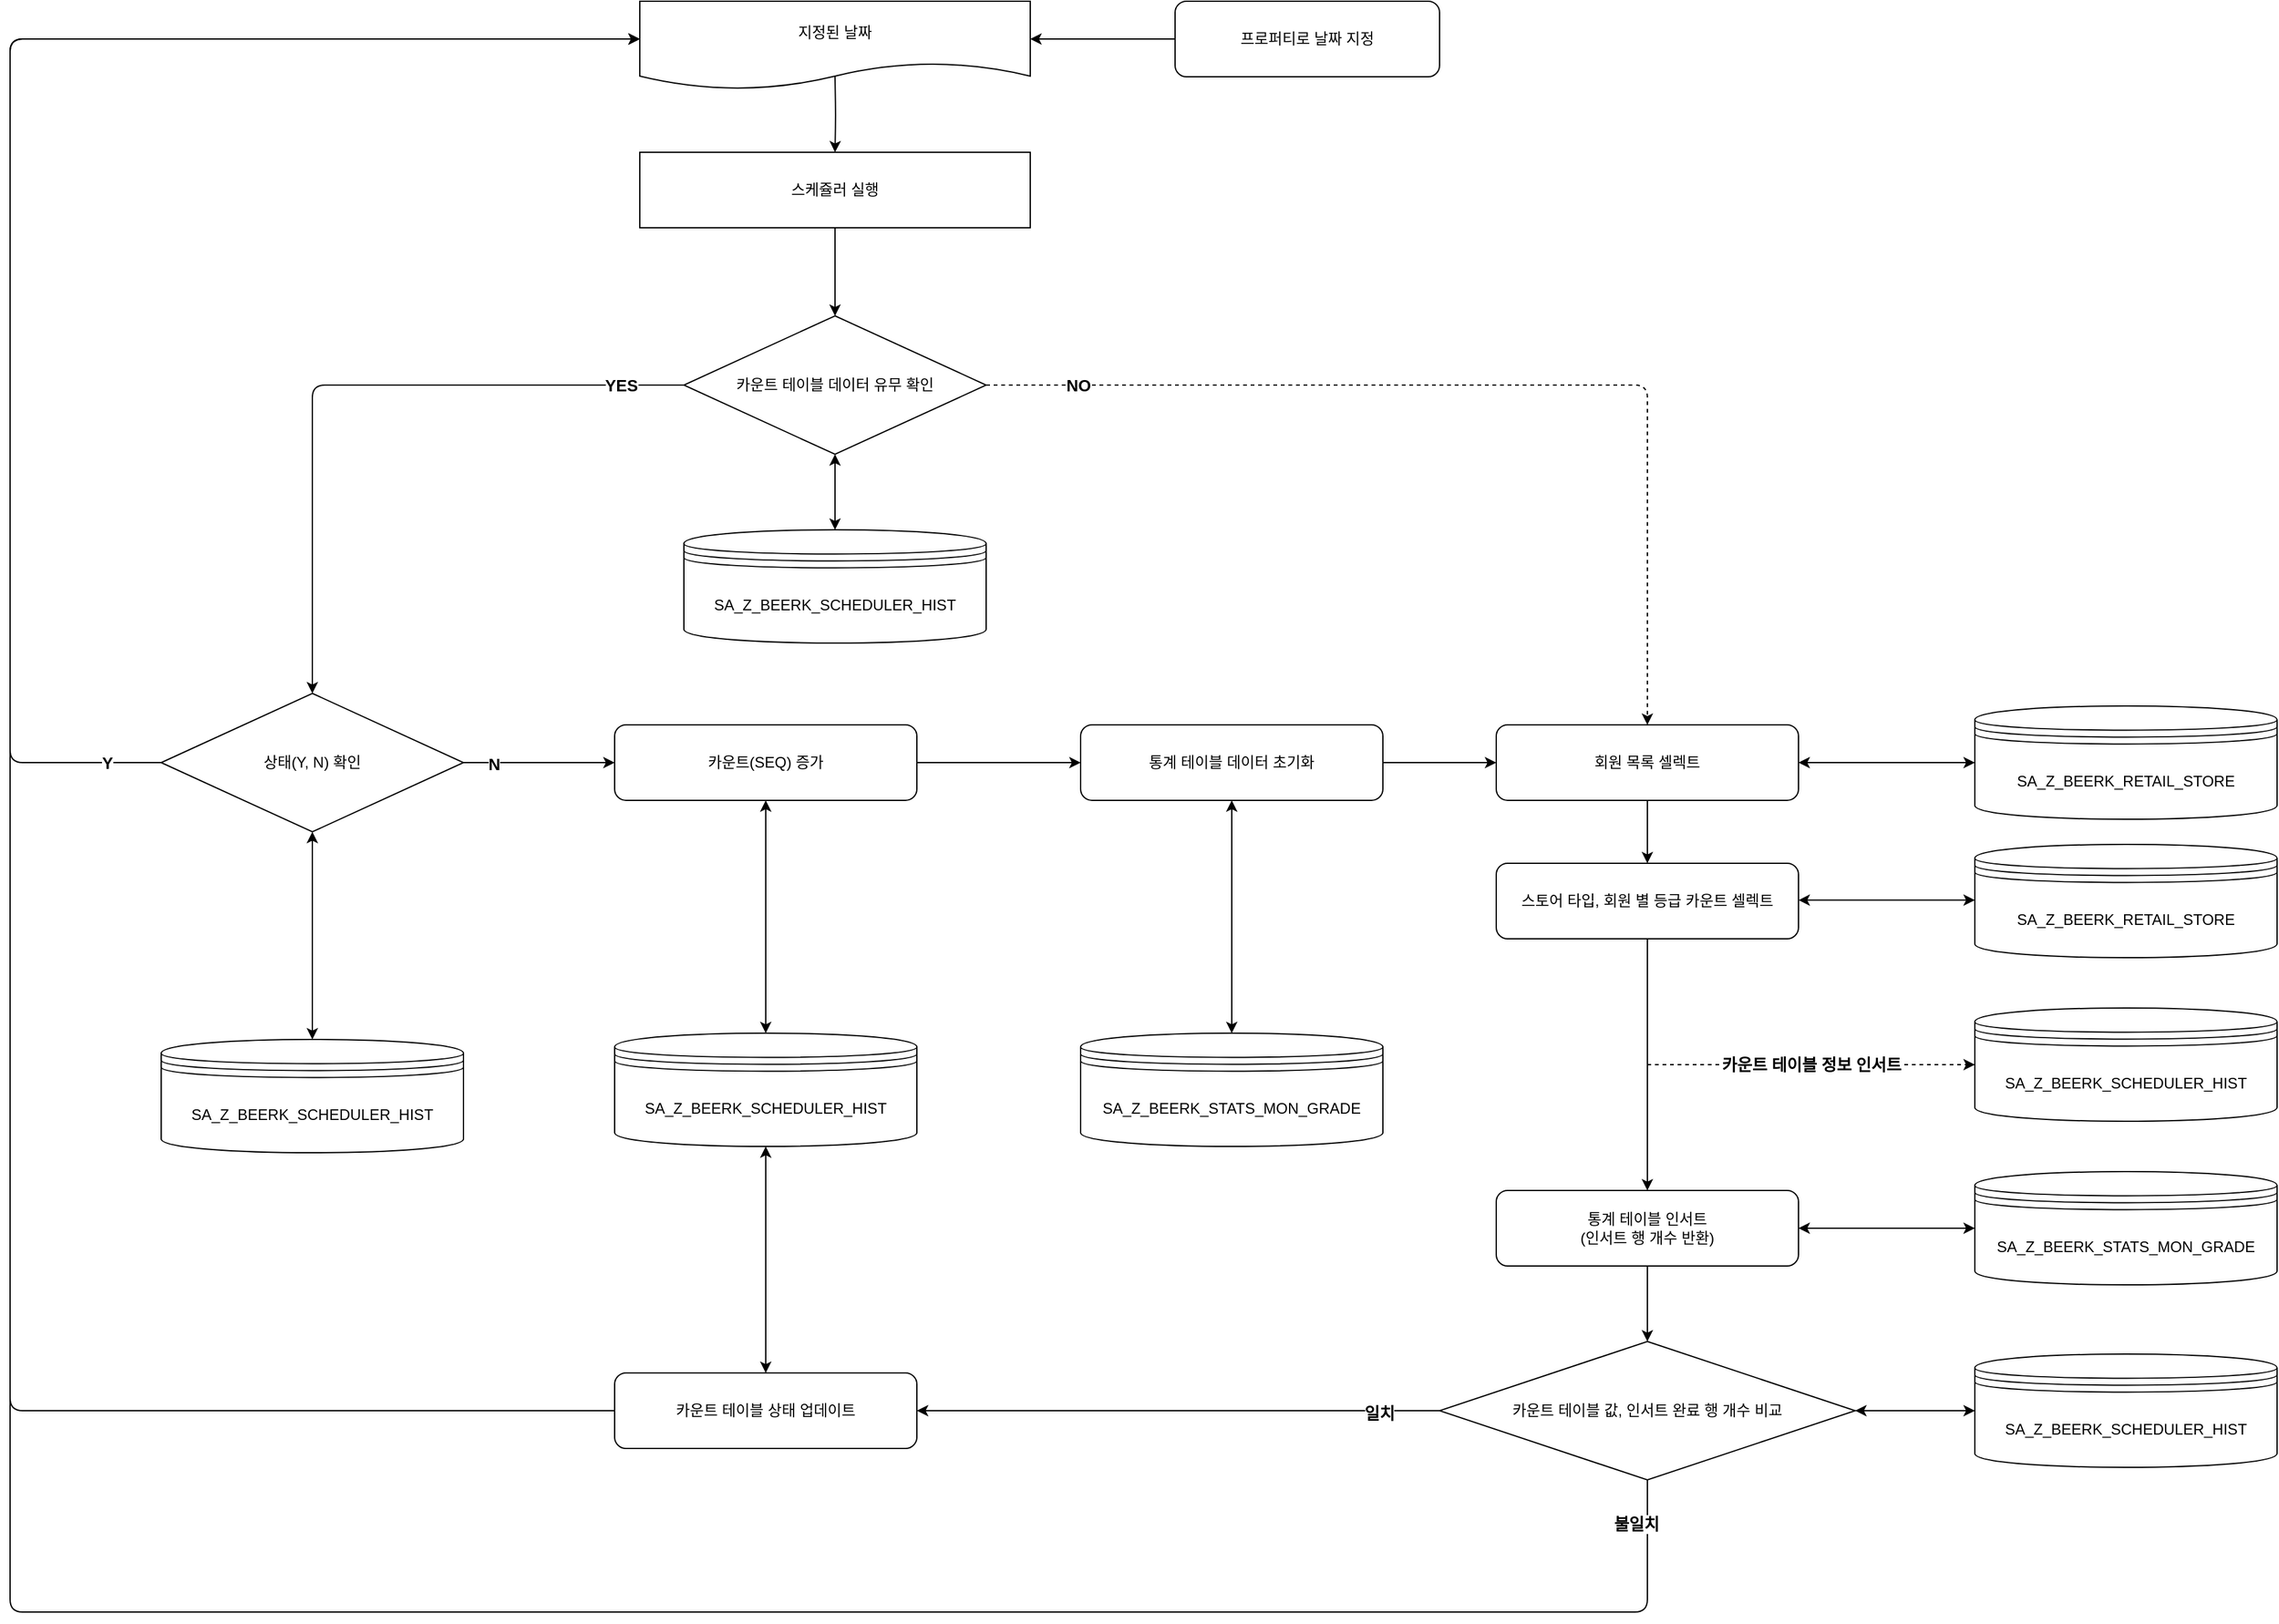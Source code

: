 <mxfile version="14.2.7" type="github">
  <diagram name="Page-1" id="9f46799a-70d6-7492-0946-bef42562c5a5">
    <mxGraphModel dx="1422" dy="1555" grid="1" gridSize="10" guides="1" tooltips="1" connect="1" arrows="1" fold="1" page="1" pageScale="1" pageWidth="1100" pageHeight="850" math="0" shadow="0">
      <root>
        <mxCell id="0" />
        <mxCell id="1" parent="0" />
        <mxCell id="IH1UawKQzV-C3lGUAN1--19" style="edgeStyle=orthogonalEdgeStyle;curved=0;rounded=1;sketch=0;orthogonalLoop=1;jettySize=auto;html=1;" parent="1" source="IH1UawKQzV-C3lGUAN1--4" target="IH1UawKQzV-C3lGUAN1--20" edge="1">
          <mxGeometry relative="1" as="geometry">
            <mxPoint x="240" y="-430" as="targetPoint" />
          </mxGeometry>
        </mxCell>
        <mxCell id="IH1UawKQzV-C3lGUAN1--23" value="YES" style="edgeLabel;html=1;align=center;verticalAlign=middle;resizable=0;points=[];fontStyle=1;fontSize=13;" parent="IH1UawKQzV-C3lGUAN1--19" vertex="1" connectable="0">
          <mxGeometry x="-0.813" relative="1" as="geometry">
            <mxPoint as="offset" />
          </mxGeometry>
        </mxCell>
        <mxCell id="IH1UawKQzV-C3lGUAN1--24" style="edgeStyle=orthogonalEdgeStyle;curved=0;rounded=1;sketch=0;orthogonalLoop=1;jettySize=auto;html=1;dashed=1;" parent="1" source="IH1UawKQzV-C3lGUAN1--4" target="IH1UawKQzV-C3lGUAN1--17" edge="1">
          <mxGeometry relative="1" as="geometry" />
        </mxCell>
        <mxCell id="IH1UawKQzV-C3lGUAN1--25" value="NO" style="edgeLabel;html=1;align=center;verticalAlign=middle;resizable=0;points=[];fontStyle=1;fontSize=13;" parent="IH1UawKQzV-C3lGUAN1--24" vertex="1" connectable="0">
          <mxGeometry x="-0.778" relative="1" as="geometry">
            <mxPoint x="-15" as="offset" />
          </mxGeometry>
        </mxCell>
        <mxCell id="IH1UawKQzV-C3lGUAN1--4" value="카운트 테이블 데이터 유무 확인" style="rhombus;whiteSpace=wrap;html=1;rounded=0;sketch=0;" parent="1" vertex="1">
          <mxGeometry x="555" y="-580" width="240" height="110" as="geometry" />
        </mxCell>
        <mxCell id="IH1UawKQzV-C3lGUAN1--13" style="edgeStyle=orthogonalEdgeStyle;curved=0;rounded=1;sketch=0;orthogonalLoop=1;jettySize=auto;html=1;" parent="1" target="IH1UawKQzV-C3lGUAN1--12" edge="1">
          <mxGeometry relative="1" as="geometry">
            <mxPoint x="675" y="-770" as="sourcePoint" />
          </mxGeometry>
        </mxCell>
        <mxCell id="IH1UawKQzV-C3lGUAN1--18" style="edgeStyle=orthogonalEdgeStyle;curved=0;rounded=1;sketch=0;orthogonalLoop=1;jettySize=auto;html=1;" parent="1" source="IH1UawKQzV-C3lGUAN1--12" target="IH1UawKQzV-C3lGUAN1--4" edge="1">
          <mxGeometry relative="1" as="geometry" />
        </mxCell>
        <mxCell id="IH1UawKQzV-C3lGUAN1--12" value="스케쥴러 실행" style="rounded=0;whiteSpace=wrap;html=1;sketch=0;" parent="1" vertex="1">
          <mxGeometry x="520" y="-710" width="310" height="60" as="geometry" />
        </mxCell>
        <mxCell id="IH1UawKQzV-C3lGUAN1--16" style="edgeStyle=orthogonalEdgeStyle;curved=0;rounded=1;sketch=0;orthogonalLoop=1;jettySize=auto;html=1;" parent="1" source="IH1UawKQzV-C3lGUAN1--15" edge="1">
          <mxGeometry relative="1" as="geometry">
            <mxPoint x="830" y="-800" as="targetPoint" />
          </mxGeometry>
        </mxCell>
        <mxCell id="IH1UawKQzV-C3lGUAN1--15" value="프로퍼티로 날짜 지정" style="rounded=1;whiteSpace=wrap;html=1;sketch=0;" parent="1" vertex="1">
          <mxGeometry x="945" y="-830" width="210" height="60" as="geometry" />
        </mxCell>
        <mxCell id="IH1UawKQzV-C3lGUAN1--52" style="edgeStyle=orthogonalEdgeStyle;curved=0;rounded=1;sketch=0;orthogonalLoop=1;jettySize=auto;html=1;" parent="1" source="IH1UawKQzV-C3lGUAN1--17" target="IH1UawKQzV-C3lGUAN1--51" edge="1">
          <mxGeometry relative="1" as="geometry" />
        </mxCell>
        <mxCell id="IH1UawKQzV-C3lGUAN1--17" value="회원 목록 셀렉트" style="rounded=1;whiteSpace=wrap;html=1;sketch=0;" parent="1" vertex="1">
          <mxGeometry x="1200" y="-255" width="240" height="60" as="geometry" />
        </mxCell>
        <mxCell id="IH1UawKQzV-C3lGUAN1--21" style="edgeStyle=orthogonalEdgeStyle;curved=0;rounded=1;sketch=0;orthogonalLoop=1;jettySize=auto;html=1;entryX=0;entryY=0.5;entryDx=0;entryDy=0;" parent="1" source="IH1UawKQzV-C3lGUAN1--20" edge="1">
          <mxGeometry relative="1" as="geometry">
            <mxPoint x="520" y="-800" as="targetPoint" />
            <Array as="points">
              <mxPoint x="20" y="-225" />
              <mxPoint x="20" y="-800" />
            </Array>
          </mxGeometry>
        </mxCell>
        <mxCell id="IH1UawKQzV-C3lGUAN1--22" value="Y" style="edgeLabel;html=1;align=center;verticalAlign=middle;resizable=0;points=[];fontStyle=1;fontSize=13;" parent="IH1UawKQzV-C3lGUAN1--21" vertex="1" connectable="0">
          <mxGeometry x="-0.928" relative="1" as="geometry">
            <mxPoint as="offset" />
          </mxGeometry>
        </mxCell>
        <mxCell id="IH1UawKQzV-C3lGUAN1--78" style="edgeStyle=orthogonalEdgeStyle;curved=0;rounded=1;sketch=0;orthogonalLoop=1;jettySize=auto;html=1;" parent="1" source="IH1UawKQzV-C3lGUAN1--20" target="IH1UawKQzV-C3lGUAN1--43" edge="1">
          <mxGeometry relative="1" as="geometry" />
        </mxCell>
        <mxCell id="IH1UawKQzV-C3lGUAN1--79" value="N" style="edgeLabel;html=1;align=center;verticalAlign=middle;resizable=0;points=[];fontStyle=1;fontSize=13;" parent="IH1UawKQzV-C3lGUAN1--78" vertex="1" connectable="0">
          <mxGeometry x="-0.596" y="-1" relative="1" as="geometry">
            <mxPoint as="offset" />
          </mxGeometry>
        </mxCell>
        <mxCell id="IH1UawKQzV-C3lGUAN1--20" value="상태(Y, N) 확인" style="rhombus;whiteSpace=wrap;html=1;rounded=0;sketch=0;" parent="1" vertex="1">
          <mxGeometry x="140" y="-280" width="240" height="110" as="geometry" />
        </mxCell>
        <mxCell id="IH1UawKQzV-C3lGUAN1--65" style="edgeStyle=orthogonalEdgeStyle;curved=0;rounded=1;sketch=0;orthogonalLoop=1;jettySize=auto;html=1;entryX=0;entryY=0.5;entryDx=0;entryDy=0;" parent="1" source="IH1UawKQzV-C3lGUAN1--43" target="IH1UawKQzV-C3lGUAN1--47" edge="1">
          <mxGeometry relative="1" as="geometry" />
        </mxCell>
        <mxCell id="IH1UawKQzV-C3lGUAN1--43" value="카운트(SEQ) 증가" style="rounded=1;whiteSpace=wrap;html=1;sketch=0;" parent="1" vertex="1">
          <mxGeometry x="500" y="-255" width="240" height="60" as="geometry" />
        </mxCell>
        <mxCell id="IH1UawKQzV-C3lGUAN1--66" style="edgeStyle=orthogonalEdgeStyle;curved=0;rounded=1;sketch=0;orthogonalLoop=1;jettySize=auto;html=1;entryX=0;entryY=0.5;entryDx=0;entryDy=0;" parent="1" source="IH1UawKQzV-C3lGUAN1--47" target="IH1UawKQzV-C3lGUAN1--17" edge="1">
          <mxGeometry relative="1" as="geometry" />
        </mxCell>
        <mxCell id="IH1UawKQzV-C3lGUAN1--47" value="통계 테이블 데이터 초기화" style="rounded=1;whiteSpace=wrap;html=1;sketch=0;" parent="1" vertex="1">
          <mxGeometry x="870" y="-255" width="240" height="60" as="geometry" />
        </mxCell>
        <mxCell id="IH1UawKQzV-C3lGUAN1--63" style="edgeStyle=orthogonalEdgeStyle;curved=0;rounded=1;sketch=0;orthogonalLoop=1;jettySize=auto;html=1;entryX=0;entryY=0.5;entryDx=0;entryDy=0;exitX=0;exitY=0.5;exitDx=0;exitDy=0;" parent="1" source="IH1UawKQzV-C3lGUAN1--48" edge="1">
          <mxGeometry relative="1" as="geometry">
            <mxPoint x="520" y="-800" as="targetPoint" />
            <Array as="points">
              <mxPoint x="20" y="290" />
              <mxPoint x="20" y="-800" />
            </Array>
            <mxPoint x="400" y="260" as="sourcePoint" />
          </mxGeometry>
        </mxCell>
        <mxCell id="IH1UawKQzV-C3lGUAN1--48" value="카운트 테이블 상태 업데이트" style="rounded=1;whiteSpace=wrap;html=1;sketch=0;" parent="1" vertex="1">
          <mxGeometry x="500" y="260" width="240" height="60" as="geometry" />
        </mxCell>
        <mxCell id="IH1UawKQzV-C3lGUAN1--54" style="edgeStyle=orthogonalEdgeStyle;curved=0;rounded=1;sketch=0;orthogonalLoop=1;jettySize=auto;html=1;entryX=0.5;entryY=0;entryDx=0;entryDy=0;" parent="1" source="IH1UawKQzV-C3lGUAN1--50" target="IH1UawKQzV-C3lGUAN1--58" edge="1">
          <mxGeometry relative="1" as="geometry">
            <mxPoint x="725" y="-65" as="targetPoint" />
          </mxGeometry>
        </mxCell>
        <mxCell id="IH1UawKQzV-C3lGUAN1--50" value="통계 테이블 인서트&lt;br&gt;(인서트 행 개수 반환)" style="rounded=1;whiteSpace=wrap;html=1;sketch=0;" parent="1" vertex="1">
          <mxGeometry x="1200" y="115" width="240" height="60" as="geometry" />
        </mxCell>
        <mxCell id="IH1UawKQzV-C3lGUAN1--53" style="edgeStyle=orthogonalEdgeStyle;curved=0;rounded=1;sketch=0;orthogonalLoop=1;jettySize=auto;html=1;" parent="1" source="IH1UawKQzV-C3lGUAN1--51" target="IH1UawKQzV-C3lGUAN1--50" edge="1">
          <mxGeometry relative="1" as="geometry" />
        </mxCell>
        <mxCell id="IH1UawKQzV-C3lGUAN1--51" value="스토어 타입, 회원 별 등급 카운트 셀렉트" style="rounded=1;whiteSpace=wrap;html=1;sketch=0;" parent="1" vertex="1">
          <mxGeometry x="1200" y="-145" width="240" height="60" as="geometry" />
        </mxCell>
        <mxCell id="IH1UawKQzV-C3lGUAN1--59" style="edgeStyle=orthogonalEdgeStyle;curved=0;rounded=1;sketch=0;orthogonalLoop=1;jettySize=auto;html=1;" parent="1" source="IH1UawKQzV-C3lGUAN1--58" target="IH1UawKQzV-C3lGUAN1--48" edge="1">
          <mxGeometry relative="1" as="geometry">
            <mxPoint x="430" y="25" as="targetPoint" />
          </mxGeometry>
        </mxCell>
        <mxCell id="IH1UawKQzV-C3lGUAN1--61" value="일치" style="edgeLabel;html=1;align=center;verticalAlign=middle;resizable=0;points=[];fontStyle=1;fontSize=13;" parent="IH1UawKQzV-C3lGUAN1--59" vertex="1" connectable="0">
          <mxGeometry x="-0.769" y="2" relative="1" as="geometry">
            <mxPoint as="offset" />
          </mxGeometry>
        </mxCell>
        <mxCell id="IH1UawKQzV-C3lGUAN1--60" style="edgeStyle=orthogonalEdgeStyle;curved=0;rounded=1;sketch=0;orthogonalLoop=1;jettySize=auto;html=1;entryX=0;entryY=0.5;entryDx=0;entryDy=0;" parent="1" source="IH1UawKQzV-C3lGUAN1--58" edge="1">
          <mxGeometry relative="1" as="geometry">
            <mxPoint x="520" y="-800" as="targetPoint" />
            <Array as="points">
              <mxPoint x="1320" y="450" />
              <mxPoint x="20" y="450" />
              <mxPoint x="20" y="-800" />
            </Array>
          </mxGeometry>
        </mxCell>
        <mxCell id="IH1UawKQzV-C3lGUAN1--62" value="불일치" style="edgeLabel;html=1;align=center;verticalAlign=middle;resizable=0;points=[];fontStyle=1;fontSize=13;" parent="IH1UawKQzV-C3lGUAN1--60" vertex="1" connectable="0">
          <mxGeometry x="-0.756" y="-2" relative="1" as="geometry">
            <mxPoint x="270.71" y="-68" as="offset" />
          </mxGeometry>
        </mxCell>
        <mxCell id="IH1UawKQzV-C3lGUAN1--58" value="카운트 테이블 값, 인서트 완료 행 개수 비교" style="rhombus;whiteSpace=wrap;html=1;rounded=0;sketch=0;fontSize=12;" parent="1" vertex="1">
          <mxGeometry x="1155" y="235" width="330" height="110" as="geometry" />
        </mxCell>
        <mxCell id="IH1UawKQzV-C3lGUAN1--67" value="&lt;span&gt;지정된 날짜&lt;/span&gt;" style="shape=document;whiteSpace=wrap;html=1;boundedLbl=1;rounded=0;sketch=0;" parent="1" vertex="1">
          <mxGeometry x="520" y="-830" width="310" height="70" as="geometry" />
        </mxCell>
        <mxCell id="IH1UawKQzV-C3lGUAN1--69" value="SA_Z_BEERK_RETAIL_STORE" style="shape=datastore;whiteSpace=wrap;html=1;rounded=0;sketch=0;" parent="1" vertex="1">
          <mxGeometry x="1580" y="-160" width="240" height="90" as="geometry" />
        </mxCell>
        <mxCell id="IH1UawKQzV-C3lGUAN1--70" value="SA_Z_BEERK_RETAIL_STORE" style="shape=datastore;whiteSpace=wrap;html=1;rounded=0;sketch=0;" parent="1" vertex="1">
          <mxGeometry x="1580" y="-270" width="240" height="90" as="geometry" />
        </mxCell>
        <mxCell id="IH1UawKQzV-C3lGUAN1--71" value="&lt;span&gt;SA_Z_BEERK_SCHEDULER_HIST&lt;/span&gt;" style="shape=datastore;whiteSpace=wrap;html=1;rounded=0;sketch=0;" parent="1" vertex="1">
          <mxGeometry x="1580" y="245" width="240" height="90" as="geometry" />
        </mxCell>
        <mxCell id="IH1UawKQzV-C3lGUAN1--72" value="SA_Z_BEERK_STATS_MON_GRADE" style="shape=datastore;whiteSpace=wrap;html=1;rounded=0;sketch=0;" parent="1" vertex="1">
          <mxGeometry x="1580" y="100" width="240" height="90" as="geometry" />
        </mxCell>
        <mxCell id="IH1UawKQzV-C3lGUAN1--73" value="&lt;span&gt;SA_Z_BEERK_SCHEDULER_HIST&lt;/span&gt;" style="shape=datastore;whiteSpace=wrap;html=1;rounded=0;sketch=0;" parent="1" vertex="1">
          <mxGeometry x="140" y="-5" width="240" height="90" as="geometry" />
        </mxCell>
        <mxCell id="IH1UawKQzV-C3lGUAN1--75" value="SA_Z_BEERK_SCHEDULER_HIST" style="shape=datastore;whiteSpace=wrap;html=1;rounded=0;sketch=0;" parent="1" vertex="1">
          <mxGeometry x="555" y="-410" width="240" height="90" as="geometry" />
        </mxCell>
        <mxCell id="IH1UawKQzV-C3lGUAN1--76" value="SA_Z_BEERK_STATS_MON_GRADE" style="shape=datastore;whiteSpace=wrap;html=1;rounded=0;sketch=0;" parent="1" vertex="1">
          <mxGeometry x="870" y="-10" width="240" height="90" as="geometry" />
        </mxCell>
        <mxCell id="IH1UawKQzV-C3lGUAN1--80" value="" style="endArrow=classic;startArrow=classic;html=1;exitX=0.5;exitY=0;exitDx=0;exitDy=0;entryX=0.5;entryY=1;entryDx=0;entryDy=0;" parent="1" source="IH1UawKQzV-C3lGUAN1--73" target="IH1UawKQzV-C3lGUAN1--20" edge="1">
          <mxGeometry width="50" height="50" relative="1" as="geometry">
            <mxPoint x="860" y="-190" as="sourcePoint" />
            <mxPoint x="910" y="-240" as="targetPoint" />
          </mxGeometry>
        </mxCell>
        <mxCell id="IH1UawKQzV-C3lGUAN1--82" value="" style="endArrow=classic;startArrow=classic;html=1;exitX=0.5;exitY=0;exitDx=0;exitDy=0;entryX=0.5;entryY=1;entryDx=0;entryDy=0;" parent="1" source="IH1UawKQzV-C3lGUAN1--75" target="IH1UawKQzV-C3lGUAN1--4" edge="1">
          <mxGeometry width="50" height="50" relative="1" as="geometry">
            <mxPoint x="500" y="-375" as="sourcePoint" />
            <mxPoint x="500" y="-460" as="targetPoint" />
          </mxGeometry>
        </mxCell>
        <mxCell id="IH1UawKQzV-C3lGUAN1--83" value="" style="endArrow=classic;startArrow=classic;html=1;exitX=0;exitY=0.5;exitDx=0;exitDy=0;entryX=1;entryY=0.5;entryDx=0;entryDy=0;" parent="1" source="IH1UawKQzV-C3lGUAN1--70" target="IH1UawKQzV-C3lGUAN1--17" edge="1">
          <mxGeometry width="50" height="50" relative="1" as="geometry">
            <mxPoint x="1560" y="-395" as="sourcePoint" />
            <mxPoint x="1560" y="-480" as="targetPoint" />
          </mxGeometry>
        </mxCell>
        <mxCell id="IH1UawKQzV-C3lGUAN1--85" value="" style="endArrow=classic;startArrow=classic;html=1;exitX=0;exitY=0.5;exitDx=0;exitDy=0;entryX=1;entryY=0.5;entryDx=0;entryDy=0;" parent="1" source="IH1UawKQzV-C3lGUAN1--71" target="IH1UawKQzV-C3lGUAN1--58" edge="1">
          <mxGeometry width="50" height="50" relative="1" as="geometry">
            <mxPoint x="1660" y="290" as="sourcePoint" />
            <mxPoint x="1520" y="290" as="targetPoint" />
          </mxGeometry>
        </mxCell>
        <mxCell id="IH1UawKQzV-C3lGUAN1--86" value="" style="endArrow=classic;startArrow=classic;html=1;exitX=0;exitY=0.5;exitDx=0;exitDy=0;entryX=1;entryY=0.5;entryDx=0;entryDy=0;" parent="1" edge="1">
          <mxGeometry width="50" height="50" relative="1" as="geometry">
            <mxPoint x="1580" y="-115.71" as="sourcePoint" />
            <mxPoint x="1440" y="-115.71" as="targetPoint" />
          </mxGeometry>
        </mxCell>
        <mxCell id="IH1UawKQzV-C3lGUAN1--87" value="" style="endArrow=classic;startArrow=classic;html=1;exitX=0;exitY=0.5;exitDx=0;exitDy=0;entryX=1;entryY=0.5;entryDx=0;entryDy=0;" parent="1" edge="1" target="IH1UawKQzV-C3lGUAN1--50" source="IH1UawKQzV-C3lGUAN1--72">
          <mxGeometry width="50" height="50" relative="1" as="geometry">
            <mxPoint x="1580" y="35" as="sourcePoint" />
            <mxPoint x="1440" y="35" as="targetPoint" />
          </mxGeometry>
        </mxCell>
        <mxCell id="IH1UawKQzV-C3lGUAN1--89" value="SA_Z_BEERK_SCHEDULER_HIST" style="shape=datastore;whiteSpace=wrap;html=1;rounded=0;sketch=0;" parent="1" vertex="1">
          <mxGeometry x="500" y="-10" width="240" height="90" as="geometry" />
        </mxCell>
        <mxCell id="IH1UawKQzV-C3lGUAN1--90" value="" style="endArrow=classic;startArrow=classic;html=1;exitX=0.5;exitY=0;exitDx=0;exitDy=0;entryX=0.5;entryY=1;entryDx=0;entryDy=0;" parent="1" source="IH1UawKQzV-C3lGUAN1--48" target="IH1UawKQzV-C3lGUAN1--89" edge="1">
          <mxGeometry width="50" height="50" relative="1" as="geometry">
            <mxPoint x="500" y="135" as="sourcePoint" />
            <mxPoint x="480" y="30" as="targetPoint" />
          </mxGeometry>
        </mxCell>
        <mxCell id="IH1UawKQzV-C3lGUAN1--93" value="" style="endArrow=classic;startArrow=classic;html=1;entryX=0.5;entryY=1;entryDx=0;entryDy=0;exitX=0.5;exitY=0;exitDx=0;exitDy=0;" parent="1" source="IH1UawKQzV-C3lGUAN1--89" target="IH1UawKQzV-C3lGUAN1--43" edge="1">
          <mxGeometry width="50" height="50" relative="1" as="geometry">
            <mxPoint x="620" y="-100" as="sourcePoint" />
            <mxPoint x="630" y="10" as="targetPoint" />
          </mxGeometry>
        </mxCell>
        <mxCell id="IH1UawKQzV-C3lGUAN1--95" value="" style="endArrow=classic;startArrow=classic;html=1;entryX=0.5;entryY=1;entryDx=0;entryDy=0;exitX=0.5;exitY=0;exitDx=0;exitDy=0;" parent="1" source="IH1UawKQzV-C3lGUAN1--76" target="IH1UawKQzV-C3lGUAN1--47" edge="1">
          <mxGeometry width="50" height="50" relative="1" as="geometry">
            <mxPoint x="1000" y="-90" as="sourcePoint" />
            <mxPoint x="1000" y="-195" as="targetPoint" />
          </mxGeometry>
        </mxCell>
        <mxCell id="8YkbvmJgyCR-__9vLNpR-2" value="SA_Z_BEERK_SCHEDULER_HIST" style="shape=datastore;whiteSpace=wrap;html=1;rounded=0;sketch=0;" vertex="1" parent="1">
          <mxGeometry x="1580" y="-30" width="240" height="90" as="geometry" />
        </mxCell>
        <mxCell id="8YkbvmJgyCR-__9vLNpR-3" value="&lt;span style=&quot;font-size: 13px;&quot;&gt;&lt;font style=&quot;font-size: 13px;&quot;&gt;카운트 테이블 정보 인서트&lt;/font&gt;&lt;/span&gt;" style="endArrow=classic;endSize=6;dashed=1;html=1;fontSize=13;entryX=0;entryY=0.5;entryDx=0;entryDy=0;endFill=1;jumpSize=6;fontStyle=1" edge="1" parent="1" target="8YkbvmJgyCR-__9vLNpR-2">
          <mxGeometry width="160" relative="1" as="geometry">
            <mxPoint x="1320" y="15" as="sourcePoint" />
            <mxPoint x="1500" y="-1" as="targetPoint" />
            <mxPoint as="offset" />
          </mxGeometry>
        </mxCell>
      </root>
    </mxGraphModel>
  </diagram>
</mxfile>

